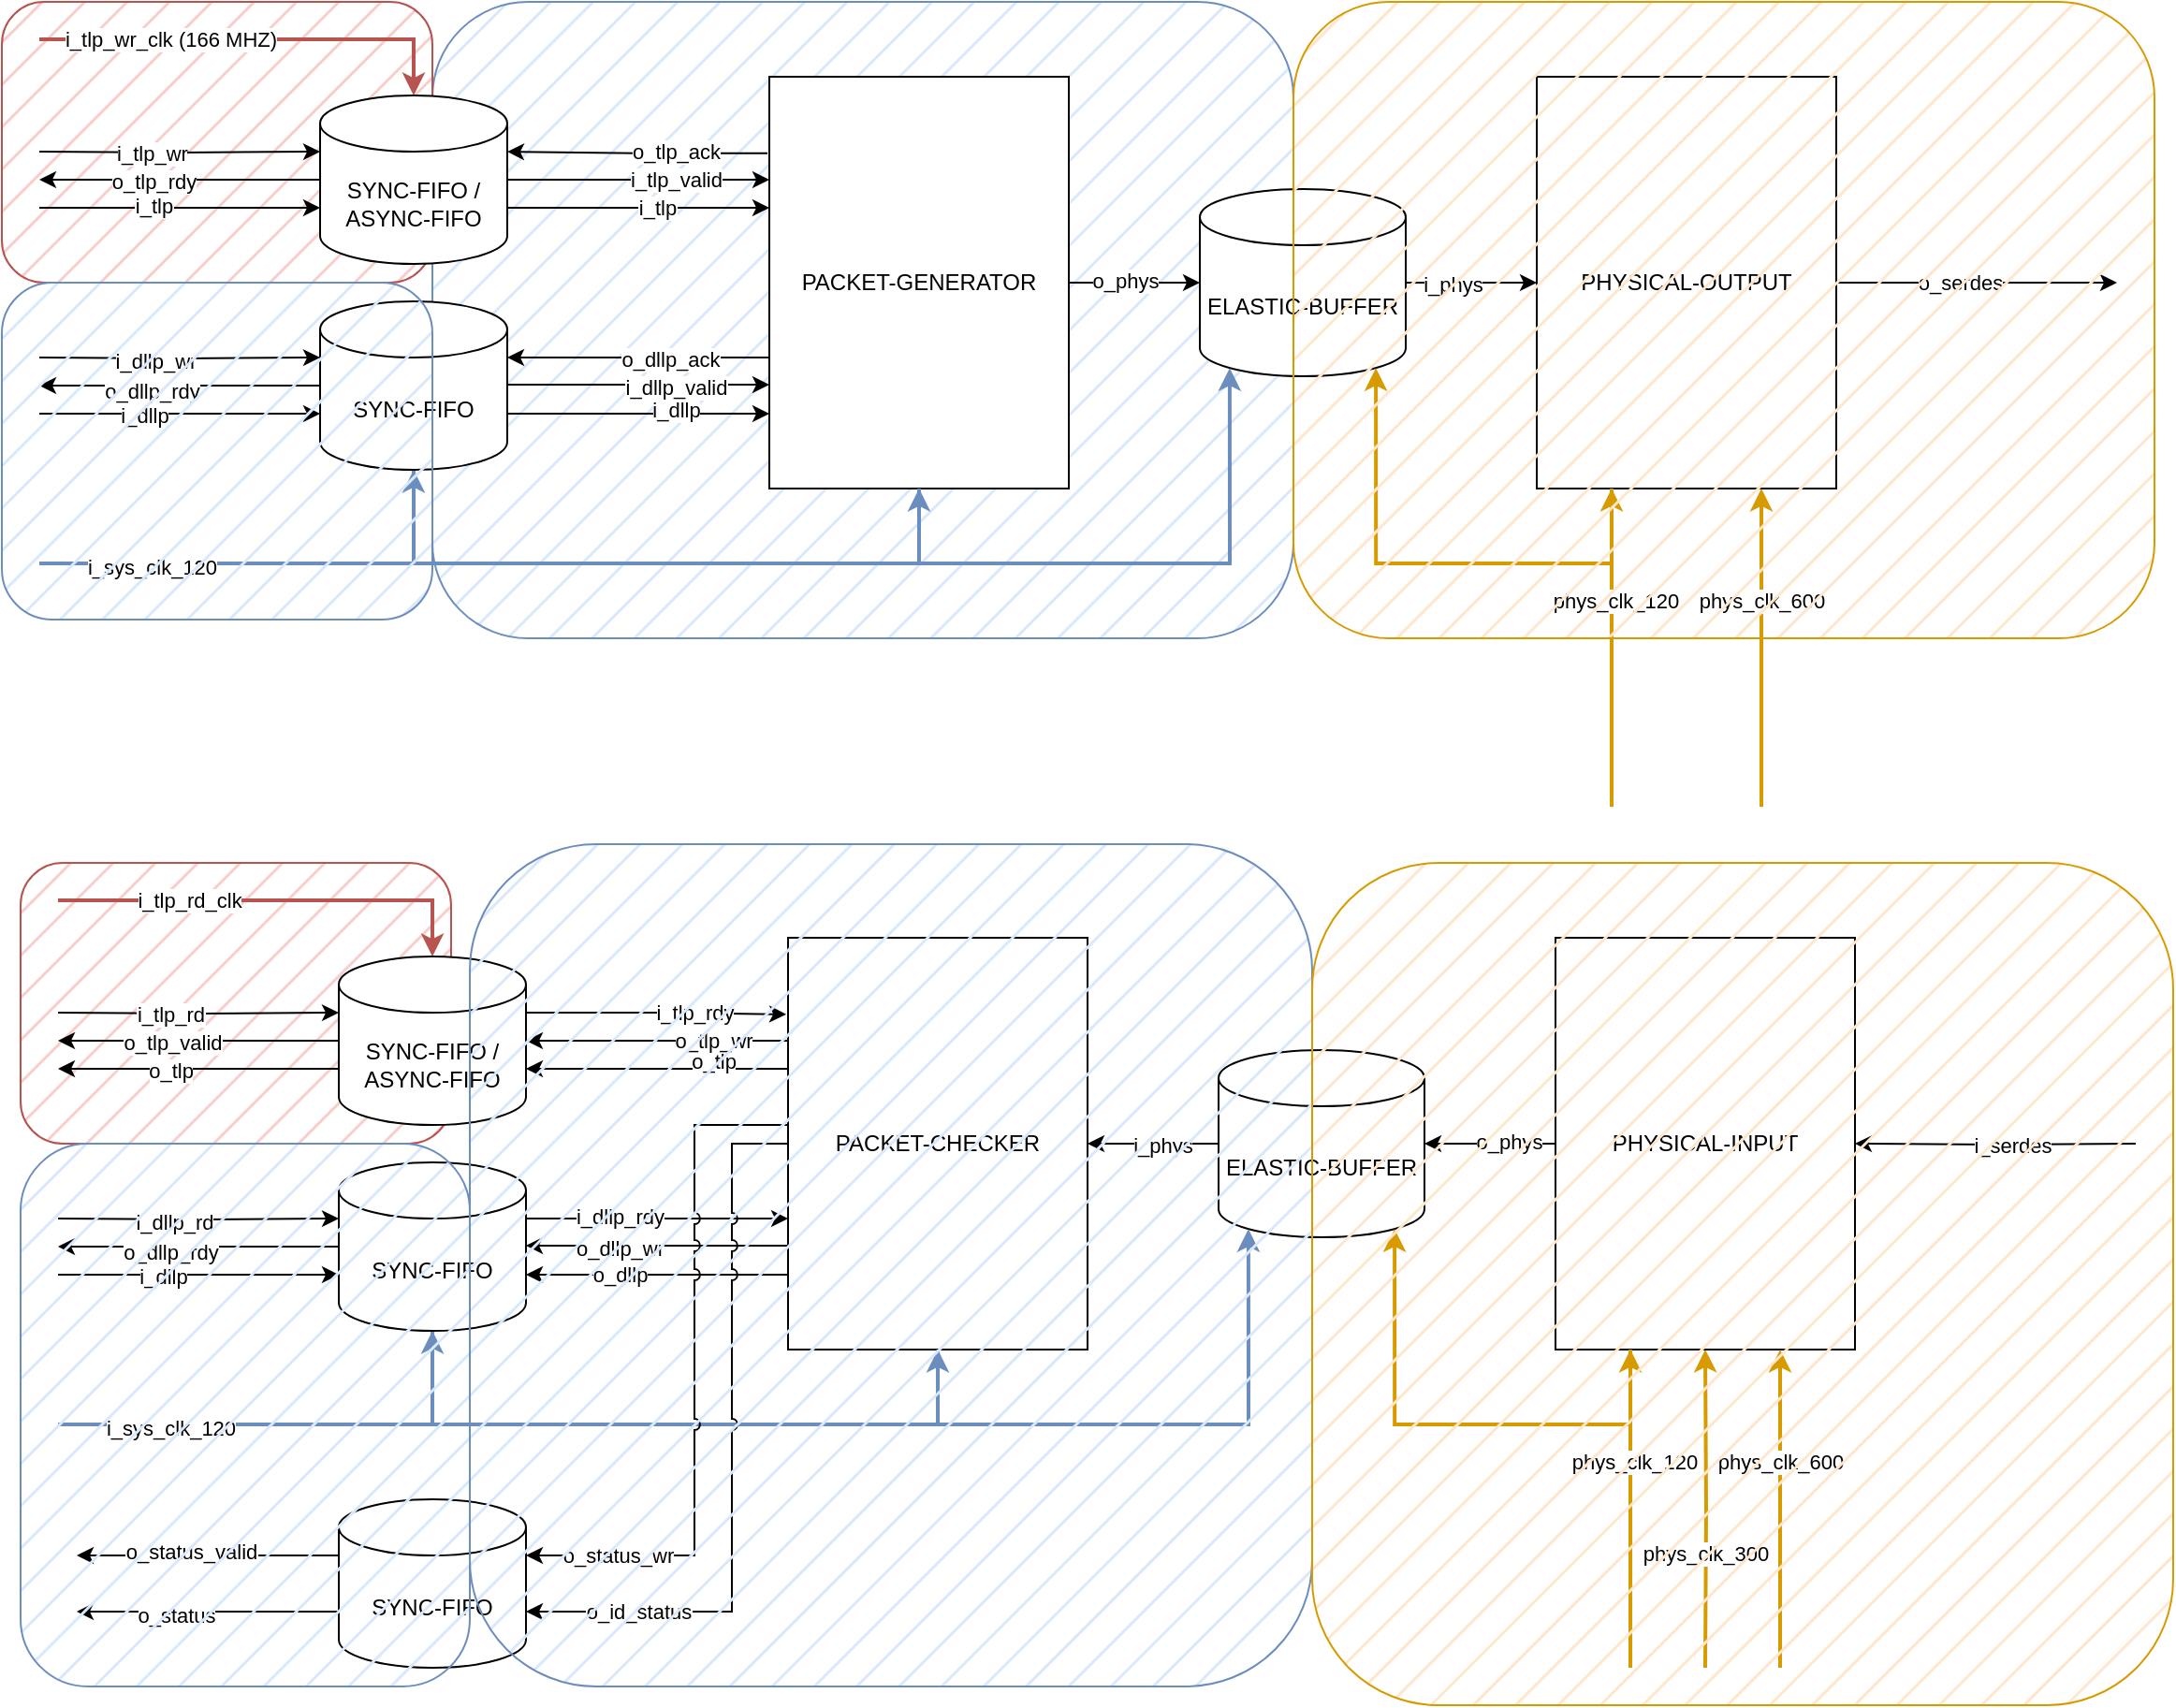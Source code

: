<mxfile version="24.6.3" type="device">
  <diagram name="Page-1" id="IiMLAjC9856wQdrE2s6C">
    <mxGraphModel dx="1434" dy="772" grid="1" gridSize="10" guides="1" tooltips="1" connect="1" arrows="1" fold="1" page="1" pageScale="1" pageWidth="1654" pageHeight="1169" math="0" shadow="0">
      <root>
        <mxCell id="0" />
        <mxCell id="1" parent="0" />
        <mxCell id="LMZZLOyAPDZheIqhsvom-49" value="" style="rounded=1;whiteSpace=wrap;html=1;fillColor=#dae8fc;strokeColor=#6c8ebf;fillStyle=hatch;" vertex="1" parent="1">
          <mxGeometry x="330" y="80" width="460" height="340" as="geometry" />
        </mxCell>
        <mxCell id="LMZZLOyAPDZheIqhsvom-48" value="" style="rounded=1;whiteSpace=wrap;html=1;fillColor=#f8cecc;strokeColor=#b85450;fillStyle=hatch;" vertex="1" parent="1">
          <mxGeometry x="100" y="80" width="230" height="150" as="geometry" />
        </mxCell>
        <mxCell id="LMZZLOyAPDZheIqhsvom-1" value="PACKET-GENERATOR" style="rounded=0;whiteSpace=wrap;html=1;" vertex="1" parent="1">
          <mxGeometry x="510" y="120" width="160" height="220" as="geometry" />
        </mxCell>
        <mxCell id="LMZZLOyAPDZheIqhsvom-6" style="edgeStyle=orthogonalEdgeStyle;rounded=0;orthogonalLoop=1;jettySize=auto;html=1;" edge="1" parent="1" source="LMZZLOyAPDZheIqhsvom-2">
          <mxGeometry relative="1" as="geometry">
            <mxPoint x="1230" y="230" as="targetPoint" />
          </mxGeometry>
        </mxCell>
        <mxCell id="LMZZLOyAPDZheIqhsvom-10" value="o_serdes" style="edgeLabel;html=1;align=center;verticalAlign=middle;resizable=0;points=[];" vertex="1" connectable="0" parent="LMZZLOyAPDZheIqhsvom-6">
          <mxGeometry x="-0.123" relative="1" as="geometry">
            <mxPoint as="offset" />
          </mxGeometry>
        </mxCell>
        <mxCell id="LMZZLOyAPDZheIqhsvom-41" style="edgeStyle=orthogonalEdgeStyle;rounded=0;orthogonalLoop=1;jettySize=auto;html=1;fillColor=#ffe6cc;strokeColor=#d79b00;strokeWidth=2;" edge="1" parent="1">
          <mxGeometry relative="1" as="geometry">
            <mxPoint x="960" y="340" as="targetPoint" />
            <mxPoint x="960" y="510" as="sourcePoint" />
          </mxGeometry>
        </mxCell>
        <mxCell id="LMZZLOyAPDZheIqhsvom-44" value="phys_clk_120" style="edgeLabel;html=1;align=center;verticalAlign=middle;resizable=0;points=[];" vertex="1" connectable="0" parent="LMZZLOyAPDZheIqhsvom-41">
          <mxGeometry x="0.012" y="-2" relative="1" as="geometry">
            <mxPoint y="-24" as="offset" />
          </mxGeometry>
        </mxCell>
        <mxCell id="LMZZLOyAPDZheIqhsvom-2" value="PHYSICAL-OUTPUT" style="rounded=0;whiteSpace=wrap;html=1;" vertex="1" parent="1">
          <mxGeometry x="920" y="120" width="160" height="220" as="geometry" />
        </mxCell>
        <mxCell id="LMZZLOyAPDZheIqhsvom-5" style="edgeStyle=orthogonalEdgeStyle;rounded=0;orthogonalLoop=1;jettySize=auto;html=1;entryX=0;entryY=0.5;entryDx=0;entryDy=0;" edge="1" parent="1" source="LMZZLOyAPDZheIqhsvom-3" target="LMZZLOyAPDZheIqhsvom-2">
          <mxGeometry relative="1" as="geometry" />
        </mxCell>
        <mxCell id="LMZZLOyAPDZheIqhsvom-47" value="i_phys" style="edgeLabel;html=1;align=center;verticalAlign=middle;resizable=0;points=[];" vertex="1" connectable="0" parent="LMZZLOyAPDZheIqhsvom-5">
          <mxGeometry x="-0.286" y="-1" relative="1" as="geometry">
            <mxPoint as="offset" />
          </mxGeometry>
        </mxCell>
        <mxCell id="LMZZLOyAPDZheIqhsvom-3" value="ELASTIC-BUFFER" style="shape=cylinder3;whiteSpace=wrap;html=1;boundedLbl=1;backgroundOutline=1;size=15;" vertex="1" parent="1">
          <mxGeometry x="740" y="180" width="110" height="100" as="geometry" />
        </mxCell>
        <mxCell id="LMZZLOyAPDZheIqhsvom-4" style="edgeStyle=orthogonalEdgeStyle;rounded=0;orthogonalLoop=1;jettySize=auto;html=1;entryX=0;entryY=0.5;entryDx=0;entryDy=0;entryPerimeter=0;" edge="1" parent="1" source="LMZZLOyAPDZheIqhsvom-1" target="LMZZLOyAPDZheIqhsvom-3">
          <mxGeometry relative="1" as="geometry" />
        </mxCell>
        <mxCell id="LMZZLOyAPDZheIqhsvom-46" value="o_phys" style="edgeLabel;html=1;align=center;verticalAlign=middle;resizable=0;points=[];" vertex="1" connectable="0" parent="LMZZLOyAPDZheIqhsvom-4">
          <mxGeometry x="-0.143" y="1" relative="1" as="geometry">
            <mxPoint as="offset" />
          </mxGeometry>
        </mxCell>
        <mxCell id="LMZZLOyAPDZheIqhsvom-8" style="edgeStyle=orthogonalEdgeStyle;rounded=0;orthogonalLoop=1;jettySize=auto;html=1;entryX=0;entryY=0.75;entryDx=0;entryDy=0;" edge="1" parent="1">
          <mxGeometry relative="1" as="geometry">
            <mxPoint x="370" y="300" as="sourcePoint" />
            <mxPoint x="510" y="300" as="targetPoint" />
          </mxGeometry>
        </mxCell>
        <mxCell id="LMZZLOyAPDZheIqhsvom-9" value="i_dllp" style="edgeLabel;html=1;align=center;verticalAlign=middle;resizable=0;points=[];" vertex="1" connectable="0" parent="LMZZLOyAPDZheIqhsvom-8">
          <mxGeometry x="-0.213" y="2" relative="1" as="geometry">
            <mxPoint x="35" as="offset" />
          </mxGeometry>
        </mxCell>
        <mxCell id="LMZZLOyAPDZheIqhsvom-18" style="edgeStyle=orthogonalEdgeStyle;rounded=0;orthogonalLoop=1;jettySize=auto;html=1;" edge="1" parent="1">
          <mxGeometry relative="1" as="geometry">
            <mxPoint x="270" y="300" as="targetPoint" />
            <mxPoint x="120" y="300" as="sourcePoint" />
          </mxGeometry>
        </mxCell>
        <mxCell id="LMZZLOyAPDZheIqhsvom-19" value="i_dllp" style="edgeLabel;html=1;align=center;verticalAlign=middle;resizable=0;points=[];" vertex="1" connectable="0" parent="LMZZLOyAPDZheIqhsvom-18">
          <mxGeometry x="-0.256" y="-1" relative="1" as="geometry">
            <mxPoint as="offset" />
          </mxGeometry>
        </mxCell>
        <mxCell id="LMZZLOyAPDZheIqhsvom-20" style="edgeStyle=orthogonalEdgeStyle;rounded=0;orthogonalLoop=1;jettySize=auto;html=1;fillColor=#dae8fc;strokeColor=#6c8ebf;strokeWidth=2;" edge="1" parent="1" target="LMZZLOyAPDZheIqhsvom-7">
          <mxGeometry relative="1" as="geometry">
            <mxPoint x="120" y="380" as="sourcePoint" />
            <Array as="points">
              <mxPoint x="120" y="380" />
              <mxPoint x="320" y="380" />
            </Array>
          </mxGeometry>
        </mxCell>
        <mxCell id="LMZZLOyAPDZheIqhsvom-21" value="i_sys_clk_120" style="edgeLabel;html=1;align=center;verticalAlign=middle;resizable=0;points=[];" vertex="1" connectable="0" parent="LMZZLOyAPDZheIqhsvom-20">
          <mxGeometry x="-0.656" y="-2" relative="1" as="geometry">
            <mxPoint x="17" as="offset" />
          </mxGeometry>
        </mxCell>
        <mxCell id="LMZZLOyAPDZheIqhsvom-26" style="edgeStyle=orthogonalEdgeStyle;rounded=0;orthogonalLoop=1;jettySize=auto;html=1;exitX=0;exitY=0;exitDx=0;exitDy=30;exitPerimeter=0;entryX=0;entryY=0;entryDx=0;entryDy=30;entryPerimeter=0;" edge="1" parent="1" target="LMZZLOyAPDZheIqhsvom-7">
          <mxGeometry relative="1" as="geometry">
            <mxPoint x="120" y="270" as="sourcePoint" />
          </mxGeometry>
        </mxCell>
        <mxCell id="LMZZLOyAPDZheIqhsvom-27" value="i_dllp_wr" style="edgeLabel;html=1;align=center;verticalAlign=middle;resizable=0;points=[];" vertex="1" connectable="0" parent="LMZZLOyAPDZheIqhsvom-26">
          <mxGeometry x="-0.176" y="-1" relative="1" as="geometry">
            <mxPoint as="offset" />
          </mxGeometry>
        </mxCell>
        <mxCell id="LMZZLOyAPDZheIqhsvom-28" style="edgeStyle=orthogonalEdgeStyle;rounded=0;orthogonalLoop=1;jettySize=auto;html=1;" edge="1" parent="1" source="LMZZLOyAPDZheIqhsvom-7">
          <mxGeometry relative="1" as="geometry">
            <mxPoint x="120" y="285" as="targetPoint" />
          </mxGeometry>
        </mxCell>
        <mxCell id="LMZZLOyAPDZheIqhsvom-29" value="o_dllp_rdy" style="edgeLabel;html=1;align=center;verticalAlign=middle;resizable=0;points=[];" vertex="1" connectable="0" parent="LMZZLOyAPDZheIqhsvom-28">
          <mxGeometry x="0.209" y="2" relative="1" as="geometry">
            <mxPoint as="offset" />
          </mxGeometry>
        </mxCell>
        <mxCell id="LMZZLOyAPDZheIqhsvom-38" style="edgeStyle=orthogonalEdgeStyle;rounded=0;orthogonalLoop=1;jettySize=auto;html=1;entryX=0.5;entryY=1;entryDx=0;entryDy=0;fillColor=#dae8fc;strokeColor=#6c8ebf;strokeWidth=2;" edge="1" parent="1" source="LMZZLOyAPDZheIqhsvom-7" target="LMZZLOyAPDZheIqhsvom-1">
          <mxGeometry relative="1" as="geometry">
            <Array as="points">
              <mxPoint x="320" y="380" />
              <mxPoint x="590" y="380" />
            </Array>
          </mxGeometry>
        </mxCell>
        <mxCell id="LMZZLOyAPDZheIqhsvom-7" value="SYNC-FIFO" style="shape=cylinder3;whiteSpace=wrap;html=1;boundedLbl=1;backgroundOutline=1;size=15;" vertex="1" parent="1">
          <mxGeometry x="270" y="240" width="100" height="90" as="geometry" />
        </mxCell>
        <mxCell id="LMZZLOyAPDZheIqhsvom-12" style="edgeStyle=orthogonalEdgeStyle;rounded=0;orthogonalLoop=1;jettySize=auto;html=1;entryX=0;entryY=0.25;entryDx=0;entryDy=0;" edge="1" parent="1">
          <mxGeometry relative="1" as="geometry">
            <mxPoint x="370" y="190" as="sourcePoint" />
            <mxPoint x="510" y="190" as="targetPoint" />
          </mxGeometry>
        </mxCell>
        <mxCell id="LMZZLOyAPDZheIqhsvom-13" value="i_tlp" style="edgeLabel;html=1;align=center;verticalAlign=middle;resizable=0;points=[];" vertex="1" connectable="0" parent="LMZZLOyAPDZheIqhsvom-12">
          <mxGeometry x="-0.186" y="-2" relative="1" as="geometry">
            <mxPoint x="23" y="-2" as="offset" />
          </mxGeometry>
        </mxCell>
        <mxCell id="LMZZLOyAPDZheIqhsvom-14" style="edgeStyle=orthogonalEdgeStyle;rounded=0;orthogonalLoop=1;jettySize=auto;html=1;" edge="1" parent="1">
          <mxGeometry relative="1" as="geometry">
            <mxPoint x="270" y="190" as="targetPoint" />
            <mxPoint x="120" y="190" as="sourcePoint" />
          </mxGeometry>
        </mxCell>
        <mxCell id="LMZZLOyAPDZheIqhsvom-15" value="i_tlp" style="edgeLabel;html=1;align=center;verticalAlign=middle;resizable=0;points=[];" vertex="1" connectable="0" parent="LMZZLOyAPDZheIqhsvom-14">
          <mxGeometry x="-0.19" y="1" relative="1" as="geometry">
            <mxPoint as="offset" />
          </mxGeometry>
        </mxCell>
        <mxCell id="LMZZLOyAPDZheIqhsvom-16" style="edgeStyle=orthogonalEdgeStyle;rounded=0;orthogonalLoop=1;jettySize=auto;html=1;fillColor=#f8cecc;strokeColor=#b85450;strokeWidth=2;" edge="1" parent="1" target="LMZZLOyAPDZheIqhsvom-11">
          <mxGeometry relative="1" as="geometry">
            <mxPoint x="120" y="100" as="sourcePoint" />
            <Array as="points">
              <mxPoint x="131" y="100" />
              <mxPoint x="320" y="100" />
            </Array>
          </mxGeometry>
        </mxCell>
        <mxCell id="LMZZLOyAPDZheIqhsvom-17" value="i_tlp_wr_clk (166 MHZ)" style="edgeLabel;html=1;align=center;verticalAlign=middle;resizable=0;points=[];" vertex="1" connectable="0" parent="LMZZLOyAPDZheIqhsvom-16">
          <mxGeometry x="-0.461" relative="1" as="geometry">
            <mxPoint x="8" as="offset" />
          </mxGeometry>
        </mxCell>
        <mxCell id="LMZZLOyAPDZheIqhsvom-22" style="edgeStyle=orthogonalEdgeStyle;rounded=0;orthogonalLoop=1;jettySize=auto;html=1;exitX=0;exitY=0;exitDx=0;exitDy=30;exitPerimeter=0;entryX=0;entryY=0;entryDx=0;entryDy=30;entryPerimeter=0;" edge="1" parent="1" target="LMZZLOyAPDZheIqhsvom-11">
          <mxGeometry relative="1" as="geometry">
            <mxPoint x="120" y="160" as="sourcePoint" />
          </mxGeometry>
        </mxCell>
        <mxCell id="LMZZLOyAPDZheIqhsvom-23" value="i_tlp_wr" style="edgeLabel;html=1;align=center;verticalAlign=middle;resizable=0;points=[];" vertex="1" connectable="0" parent="LMZZLOyAPDZheIqhsvom-22">
          <mxGeometry x="-0.282" relative="1" as="geometry">
            <mxPoint x="6" as="offset" />
          </mxGeometry>
        </mxCell>
        <mxCell id="LMZZLOyAPDZheIqhsvom-24" style="edgeStyle=orthogonalEdgeStyle;rounded=0;orthogonalLoop=1;jettySize=auto;html=1;" edge="1" parent="1" source="LMZZLOyAPDZheIqhsvom-11">
          <mxGeometry relative="1" as="geometry">
            <mxPoint x="120" y="175" as="targetPoint" />
          </mxGeometry>
        </mxCell>
        <mxCell id="LMZZLOyAPDZheIqhsvom-25" value="o_tlp_rdy" style="edgeLabel;html=1;align=center;verticalAlign=middle;resizable=0;points=[];" vertex="1" connectable="0" parent="LMZZLOyAPDZheIqhsvom-24">
          <mxGeometry x="0.342" y="1" relative="1" as="geometry">
            <mxPoint x="11" y="-1" as="offset" />
          </mxGeometry>
        </mxCell>
        <mxCell id="LMZZLOyAPDZheIqhsvom-30" style="edgeStyle=orthogonalEdgeStyle;rounded=0;orthogonalLoop=1;jettySize=auto;html=1;entryX=0;entryY=0.25;entryDx=0;entryDy=0;" edge="1" parent="1" source="LMZZLOyAPDZheIqhsvom-11" target="LMZZLOyAPDZheIqhsvom-1">
          <mxGeometry relative="1" as="geometry" />
        </mxCell>
        <mxCell id="LMZZLOyAPDZheIqhsvom-31" value="i_tlp_valid" style="edgeLabel;html=1;align=center;verticalAlign=middle;resizable=0;points=[];" vertex="1" connectable="0" parent="LMZZLOyAPDZheIqhsvom-30">
          <mxGeometry x="-0.271" y="-2" relative="1" as="geometry">
            <mxPoint x="39" y="-2" as="offset" />
          </mxGeometry>
        </mxCell>
        <mxCell id="LMZZLOyAPDZheIqhsvom-11" value="SYNC-FIFO /&lt;div&gt;ASYNC-FIFO&lt;/div&gt;" style="shape=cylinder3;whiteSpace=wrap;html=1;boundedLbl=1;backgroundOutline=1;size=15;" vertex="1" parent="1">
          <mxGeometry x="270" y="130" width="100" height="90" as="geometry" />
        </mxCell>
        <mxCell id="LMZZLOyAPDZheIqhsvom-32" style="edgeStyle=orthogonalEdgeStyle;rounded=0;orthogonalLoop=1;jettySize=auto;html=1;exitX=-0.006;exitY=0.186;exitDx=0;exitDy=0;exitPerimeter=0;entryX=1;entryY=0;entryDx=0;entryDy=30;entryPerimeter=0;" edge="1" parent="1" source="LMZZLOyAPDZheIqhsvom-1" target="LMZZLOyAPDZheIqhsvom-11">
          <mxGeometry relative="1" as="geometry" />
        </mxCell>
        <mxCell id="LMZZLOyAPDZheIqhsvom-33" value="o_tlp_ack" style="edgeLabel;html=1;align=center;verticalAlign=middle;resizable=0;points=[];" vertex="1" connectable="0" parent="LMZZLOyAPDZheIqhsvom-32">
          <mxGeometry x="0.285" y="-2" relative="1" as="geometry">
            <mxPoint x="40" y="2" as="offset" />
          </mxGeometry>
        </mxCell>
        <mxCell id="LMZZLOyAPDZheIqhsvom-34" style="edgeStyle=orthogonalEdgeStyle;rounded=0;orthogonalLoop=1;jettySize=auto;html=1;exitX=0;exitY=0.682;exitDx=0;exitDy=0;exitPerimeter=0;entryX=1;entryY=0;entryDx=0;entryDy=30;entryPerimeter=0;" edge="1" parent="1" source="LMZZLOyAPDZheIqhsvom-1" target="LMZZLOyAPDZheIqhsvom-7">
          <mxGeometry relative="1" as="geometry" />
        </mxCell>
        <mxCell id="LMZZLOyAPDZheIqhsvom-35" value="o_dllp_ack" style="edgeLabel;html=1;align=center;verticalAlign=middle;resizable=0;points=[];" vertex="1" connectable="0" parent="LMZZLOyAPDZheIqhsvom-34">
          <mxGeometry x="-0.243" y="1" relative="1" as="geometry">
            <mxPoint as="offset" />
          </mxGeometry>
        </mxCell>
        <mxCell id="LMZZLOyAPDZheIqhsvom-36" style="edgeStyle=orthogonalEdgeStyle;rounded=0;orthogonalLoop=1;jettySize=auto;html=1;exitX=0;exitY=0.682;exitDx=0;exitDy=0;exitPerimeter=0;entryX=1;entryY=0;entryDx=0;entryDy=30;entryPerimeter=0;" edge="1" parent="1">
          <mxGeometry relative="1" as="geometry">
            <mxPoint x="370" y="284.5" as="sourcePoint" />
            <mxPoint x="510" y="284.5" as="targetPoint" />
          </mxGeometry>
        </mxCell>
        <mxCell id="LMZZLOyAPDZheIqhsvom-37" value="i_dllp_valid" style="edgeLabel;html=1;align=center;verticalAlign=middle;resizable=0;points=[];" vertex="1" connectable="0" parent="LMZZLOyAPDZheIqhsvom-36">
          <mxGeometry x="-0.243" y="1" relative="1" as="geometry">
            <mxPoint x="37" y="2" as="offset" />
          </mxGeometry>
        </mxCell>
        <mxCell id="LMZZLOyAPDZheIqhsvom-40" style="edgeStyle=orthogonalEdgeStyle;rounded=0;orthogonalLoop=1;jettySize=auto;html=1;entryX=0.145;entryY=1;entryDx=0;entryDy=-4.35;entryPerimeter=0;fillColor=#dae8fc;strokeColor=#6c8ebf;strokeWidth=2;" edge="1" parent="1" source="LMZZLOyAPDZheIqhsvom-1" target="LMZZLOyAPDZheIqhsvom-3">
          <mxGeometry relative="1" as="geometry">
            <Array as="points">
              <mxPoint x="590" y="380" />
              <mxPoint x="756" y="380" />
            </Array>
          </mxGeometry>
        </mxCell>
        <mxCell id="LMZZLOyAPDZheIqhsvom-42" style="edgeStyle=orthogonalEdgeStyle;rounded=0;orthogonalLoop=1;jettySize=auto;html=1;fillColor=#ffe6cc;strokeColor=#d79b00;strokeWidth=2;" edge="1" parent="1">
          <mxGeometry relative="1" as="geometry">
            <mxPoint x="1040" y="340" as="targetPoint" />
            <mxPoint x="1040" y="510" as="sourcePoint" />
          </mxGeometry>
        </mxCell>
        <mxCell id="LMZZLOyAPDZheIqhsvom-43" value="phys_clk_600" style="edgeLabel;html=1;align=center;verticalAlign=middle;resizable=0;points=[];" vertex="1" connectable="0" parent="LMZZLOyAPDZheIqhsvom-42">
          <mxGeometry x="0.024" relative="1" as="geometry">
            <mxPoint y="-23" as="offset" />
          </mxGeometry>
        </mxCell>
        <mxCell id="LMZZLOyAPDZheIqhsvom-45" style="edgeStyle=orthogonalEdgeStyle;rounded=0;orthogonalLoop=1;jettySize=auto;html=1;exitX=0.25;exitY=1;exitDx=0;exitDy=0;fillColor=#ffe6cc;strokeColor=#d79b00;strokeWidth=2;entryX=0.855;entryY=1;entryDx=0;entryDy=-4.35;entryPerimeter=0;" edge="1" parent="1" source="LMZZLOyAPDZheIqhsvom-2" target="LMZZLOyAPDZheIqhsvom-3">
          <mxGeometry relative="1" as="geometry">
            <mxPoint x="820" y="330" as="targetPoint" />
            <Array as="points">
              <mxPoint x="960" y="380" />
              <mxPoint x="834" y="380" />
            </Array>
          </mxGeometry>
        </mxCell>
        <mxCell id="LMZZLOyAPDZheIqhsvom-50" value="" style="rounded=1;whiteSpace=wrap;html=1;fillColor=#dae8fc;strokeColor=#6c8ebf;fillStyle=hatch;" vertex="1" parent="1">
          <mxGeometry x="100" y="230" width="230" height="180" as="geometry" />
        </mxCell>
        <mxCell id="LMZZLOyAPDZheIqhsvom-51" value="" style="rounded=1;whiteSpace=wrap;html=1;fillColor=#ffe6cc;strokeColor=#d79b00;fillStyle=hatch;" vertex="1" parent="1">
          <mxGeometry x="790" y="80" width="460" height="340" as="geometry" />
        </mxCell>
        <mxCell id="LMZZLOyAPDZheIqhsvom-53" value="" style="rounded=1;whiteSpace=wrap;html=1;fillColor=#f8cecc;strokeColor=#b85450;fillStyle=hatch;" vertex="1" parent="1">
          <mxGeometry x="110" y="540" width="230" height="150" as="geometry" />
        </mxCell>
        <mxCell id="LMZZLOyAPDZheIqhsvom-54" value="PACKET-CHECKER" style="rounded=0;whiteSpace=wrap;html=1;" vertex="1" parent="1">
          <mxGeometry x="520" y="580" width="160" height="220" as="geometry" />
        </mxCell>
        <mxCell id="LMZZLOyAPDZheIqhsvom-55" style="edgeStyle=orthogonalEdgeStyle;rounded=0;orthogonalLoop=1;jettySize=auto;html=1;" edge="1" parent="1" target="LMZZLOyAPDZheIqhsvom-59">
          <mxGeometry relative="1" as="geometry">
            <mxPoint x="1240" y="690" as="sourcePoint" />
          </mxGeometry>
        </mxCell>
        <mxCell id="LMZZLOyAPDZheIqhsvom-56" value="i_serdes" style="edgeLabel;html=1;align=center;verticalAlign=middle;resizable=0;points=[];" vertex="1" connectable="0" parent="LMZZLOyAPDZheIqhsvom-55">
          <mxGeometry x="-0.123" relative="1" as="geometry">
            <mxPoint as="offset" />
          </mxGeometry>
        </mxCell>
        <mxCell id="LMZZLOyAPDZheIqhsvom-57" style="edgeStyle=orthogonalEdgeStyle;rounded=0;orthogonalLoop=1;jettySize=auto;html=1;fillColor=#ffe6cc;strokeColor=#d79b00;strokeWidth=2;" edge="1" parent="1">
          <mxGeometry relative="1" as="geometry">
            <mxPoint x="970" y="800" as="targetPoint" />
            <mxPoint x="970" y="970" as="sourcePoint" />
          </mxGeometry>
        </mxCell>
        <mxCell id="LMZZLOyAPDZheIqhsvom-58" value="phys_clk_120" style="edgeLabel;html=1;align=center;verticalAlign=middle;resizable=0;points=[];" vertex="1" connectable="0" parent="LMZZLOyAPDZheIqhsvom-57">
          <mxGeometry x="0.012" y="-2" relative="1" as="geometry">
            <mxPoint y="-24" as="offset" />
          </mxGeometry>
        </mxCell>
        <mxCell id="LMZZLOyAPDZheIqhsvom-102" style="edgeStyle=orthogonalEdgeStyle;rounded=0;orthogonalLoop=1;jettySize=auto;html=1;fillColor=#ffe6cc;strokeColor=#d79b00;strokeWidth=2;" edge="1" parent="1" target="LMZZLOyAPDZheIqhsvom-59">
          <mxGeometry relative="1" as="geometry">
            <mxPoint x="1010" y="970" as="sourcePoint" />
          </mxGeometry>
        </mxCell>
        <mxCell id="LMZZLOyAPDZheIqhsvom-103" value="phys_clk_300" style="edgeLabel;html=1;align=center;verticalAlign=middle;resizable=0;points=[];" vertex="1" connectable="0" parent="LMZZLOyAPDZheIqhsvom-102">
          <mxGeometry x="-0.284" y="1" relative="1" as="geometry">
            <mxPoint as="offset" />
          </mxGeometry>
        </mxCell>
        <mxCell id="LMZZLOyAPDZheIqhsvom-59" value="PHYSICAL-INPUT" style="rounded=0;whiteSpace=wrap;html=1;" vertex="1" parent="1">
          <mxGeometry x="930" y="580" width="160" height="220" as="geometry" />
        </mxCell>
        <mxCell id="LMZZLOyAPDZheIqhsvom-60" style="edgeStyle=orthogonalEdgeStyle;rounded=0;orthogonalLoop=1;jettySize=auto;html=1;exitX=0;exitY=0.5;exitDx=0;exitDy=0;" edge="1" parent="1" source="LMZZLOyAPDZheIqhsvom-59" target="LMZZLOyAPDZheIqhsvom-62">
          <mxGeometry relative="1" as="geometry" />
        </mxCell>
        <mxCell id="LMZZLOyAPDZheIqhsvom-61" value="o_phys" style="edgeLabel;html=1;align=center;verticalAlign=middle;resizable=0;points=[];" vertex="1" connectable="0" parent="LMZZLOyAPDZheIqhsvom-60">
          <mxGeometry x="-0.286" y="-1" relative="1" as="geometry">
            <mxPoint as="offset" />
          </mxGeometry>
        </mxCell>
        <mxCell id="LMZZLOyAPDZheIqhsvom-62" value="ELASTIC-BUFFER" style="shape=cylinder3;whiteSpace=wrap;html=1;boundedLbl=1;backgroundOutline=1;size=15;" vertex="1" parent="1">
          <mxGeometry x="750" y="640" width="110" height="100" as="geometry" />
        </mxCell>
        <mxCell id="LMZZLOyAPDZheIqhsvom-63" style="edgeStyle=orthogonalEdgeStyle;rounded=0;orthogonalLoop=1;jettySize=auto;html=1;exitX=0;exitY=0.5;exitDx=0;exitDy=0;exitPerimeter=0;" edge="1" parent="1" source="LMZZLOyAPDZheIqhsvom-62" target="LMZZLOyAPDZheIqhsvom-54">
          <mxGeometry relative="1" as="geometry" />
        </mxCell>
        <mxCell id="LMZZLOyAPDZheIqhsvom-64" value="i_phys" style="edgeLabel;html=1;align=center;verticalAlign=middle;resizable=0;points=[];" vertex="1" connectable="0" parent="LMZZLOyAPDZheIqhsvom-63">
          <mxGeometry x="-0.143" y="1" relative="1" as="geometry">
            <mxPoint as="offset" />
          </mxGeometry>
        </mxCell>
        <mxCell id="LMZZLOyAPDZheIqhsvom-65" style="edgeStyle=orthogonalEdgeStyle;rounded=0;orthogonalLoop=1;jettySize=auto;html=1;entryX=0;entryY=0.75;entryDx=0;entryDy=0;" edge="1" parent="1">
          <mxGeometry relative="1" as="geometry">
            <mxPoint x="520" y="760" as="sourcePoint" />
            <mxPoint x="380" y="760" as="targetPoint" />
          </mxGeometry>
        </mxCell>
        <mxCell id="LMZZLOyAPDZheIqhsvom-66" value="o_dllp" style="edgeLabel;html=1;align=center;verticalAlign=middle;resizable=0;points=[];" vertex="1" connectable="0" parent="LMZZLOyAPDZheIqhsvom-65">
          <mxGeometry x="-0.213" y="2" relative="1" as="geometry">
            <mxPoint x="-35" y="-2" as="offset" />
          </mxGeometry>
        </mxCell>
        <mxCell id="LMZZLOyAPDZheIqhsvom-67" style="edgeStyle=orthogonalEdgeStyle;rounded=0;orthogonalLoop=1;jettySize=auto;html=1;" edge="1" parent="1">
          <mxGeometry relative="1" as="geometry">
            <mxPoint x="280" y="760" as="targetPoint" />
            <mxPoint x="130" y="760" as="sourcePoint" />
          </mxGeometry>
        </mxCell>
        <mxCell id="LMZZLOyAPDZheIqhsvom-68" value="i_dllp" style="edgeLabel;html=1;align=center;verticalAlign=middle;resizable=0;points=[];" vertex="1" connectable="0" parent="LMZZLOyAPDZheIqhsvom-67">
          <mxGeometry x="-0.256" y="-1" relative="1" as="geometry">
            <mxPoint as="offset" />
          </mxGeometry>
        </mxCell>
        <mxCell id="LMZZLOyAPDZheIqhsvom-69" style="edgeStyle=orthogonalEdgeStyle;rounded=0;orthogonalLoop=1;jettySize=auto;html=1;fillColor=#dae8fc;strokeColor=#6c8ebf;strokeWidth=2;entryX=0.5;entryY=1;entryDx=0;entryDy=0;entryPerimeter=0;" edge="1" parent="1" target="LMZZLOyAPDZheIqhsvom-76">
          <mxGeometry relative="1" as="geometry">
            <mxPoint x="130" y="840" as="sourcePoint" />
            <Array as="points">
              <mxPoint x="330" y="840" />
            </Array>
            <mxPoint x="280" y="810" as="targetPoint" />
          </mxGeometry>
        </mxCell>
        <mxCell id="LMZZLOyAPDZheIqhsvom-70" value="i_sys_clk_120" style="edgeLabel;html=1;align=center;verticalAlign=middle;resizable=0;points=[];" vertex="1" connectable="0" parent="LMZZLOyAPDZheIqhsvom-69">
          <mxGeometry x="-0.656" y="-2" relative="1" as="geometry">
            <mxPoint x="17" as="offset" />
          </mxGeometry>
        </mxCell>
        <mxCell id="LMZZLOyAPDZheIqhsvom-71" style="edgeStyle=orthogonalEdgeStyle;rounded=0;orthogonalLoop=1;jettySize=auto;html=1;exitX=0;exitY=0;exitDx=0;exitDy=30;exitPerimeter=0;entryX=0;entryY=0;entryDx=0;entryDy=30;entryPerimeter=0;" edge="1" parent="1" target="LMZZLOyAPDZheIqhsvom-76">
          <mxGeometry relative="1" as="geometry">
            <mxPoint x="130" y="730" as="sourcePoint" />
          </mxGeometry>
        </mxCell>
        <mxCell id="LMZZLOyAPDZheIqhsvom-72" value="i_dllp_rd" style="edgeLabel;html=1;align=center;verticalAlign=middle;resizable=0;points=[];" vertex="1" connectable="0" parent="LMZZLOyAPDZheIqhsvom-71">
          <mxGeometry x="-0.176" y="-1" relative="1" as="geometry">
            <mxPoint as="offset" />
          </mxGeometry>
        </mxCell>
        <mxCell id="LMZZLOyAPDZheIqhsvom-73" style="edgeStyle=orthogonalEdgeStyle;rounded=0;orthogonalLoop=1;jettySize=auto;html=1;" edge="1" parent="1" source="LMZZLOyAPDZheIqhsvom-76">
          <mxGeometry relative="1" as="geometry">
            <mxPoint x="130" y="745" as="targetPoint" />
          </mxGeometry>
        </mxCell>
        <mxCell id="LMZZLOyAPDZheIqhsvom-74" value="o_dllp_rdy" style="edgeLabel;html=1;align=center;verticalAlign=middle;resizable=0;points=[];" vertex="1" connectable="0" parent="LMZZLOyAPDZheIqhsvom-73">
          <mxGeometry x="0.209" y="2" relative="1" as="geometry">
            <mxPoint as="offset" />
          </mxGeometry>
        </mxCell>
        <mxCell id="LMZZLOyAPDZheIqhsvom-75" style="edgeStyle=orthogonalEdgeStyle;rounded=0;orthogonalLoop=1;jettySize=auto;html=1;entryX=0.5;entryY=1;entryDx=0;entryDy=0;fillColor=#dae8fc;strokeColor=#6c8ebf;strokeWidth=2;" edge="1" parent="1">
          <mxGeometry relative="1" as="geometry">
            <Array as="points">
              <mxPoint x="330" y="840" />
              <mxPoint x="600" y="840" />
            </Array>
            <mxPoint x="330" y="790" as="sourcePoint" />
            <mxPoint x="600" y="800" as="targetPoint" />
          </mxGeometry>
        </mxCell>
        <mxCell id="LMZZLOyAPDZheIqhsvom-76" value="SYNC-FIFO" style="shape=cylinder3;whiteSpace=wrap;html=1;boundedLbl=1;backgroundOutline=1;size=15;" vertex="1" parent="1">
          <mxGeometry x="280" y="700" width="100" height="90" as="geometry" />
        </mxCell>
        <mxCell id="LMZZLOyAPDZheIqhsvom-77" style="edgeStyle=orthogonalEdgeStyle;rounded=0;orthogonalLoop=1;jettySize=auto;html=1;entryX=0;entryY=0.25;entryDx=0;entryDy=0;" edge="1" parent="1">
          <mxGeometry relative="1" as="geometry">
            <mxPoint x="520" y="650" as="sourcePoint" />
            <mxPoint x="380" y="650" as="targetPoint" />
          </mxGeometry>
        </mxCell>
        <mxCell id="LMZZLOyAPDZheIqhsvom-78" value="o_tlp" style="edgeLabel;html=1;align=center;verticalAlign=middle;resizable=0;points=[];" vertex="1" connectable="0" parent="LMZZLOyAPDZheIqhsvom-77">
          <mxGeometry x="-0.186" y="-2" relative="1" as="geometry">
            <mxPoint x="17" y="-2" as="offset" />
          </mxGeometry>
        </mxCell>
        <mxCell id="LMZZLOyAPDZheIqhsvom-79" style="edgeStyle=orthogonalEdgeStyle;rounded=0;orthogonalLoop=1;jettySize=auto;html=1;" edge="1" parent="1">
          <mxGeometry relative="1" as="geometry">
            <mxPoint x="130" y="650" as="targetPoint" />
            <mxPoint x="280" y="650" as="sourcePoint" />
          </mxGeometry>
        </mxCell>
        <mxCell id="LMZZLOyAPDZheIqhsvom-80" value="o_tlp" style="edgeLabel;html=1;align=center;verticalAlign=middle;resizable=0;points=[];" vertex="1" connectable="0" parent="LMZZLOyAPDZheIqhsvom-79">
          <mxGeometry x="-0.19" y="1" relative="1" as="geometry">
            <mxPoint x="-29" as="offset" />
          </mxGeometry>
        </mxCell>
        <mxCell id="LMZZLOyAPDZheIqhsvom-81" style="edgeStyle=orthogonalEdgeStyle;rounded=0;orthogonalLoop=1;jettySize=auto;html=1;fillColor=#f8cecc;strokeColor=#b85450;strokeWidth=2;" edge="1" parent="1" target="LMZZLOyAPDZheIqhsvom-89">
          <mxGeometry relative="1" as="geometry">
            <mxPoint x="130" y="560" as="sourcePoint" />
            <Array as="points">
              <mxPoint x="141" y="560" />
              <mxPoint x="330" y="560" />
            </Array>
          </mxGeometry>
        </mxCell>
        <mxCell id="LMZZLOyAPDZheIqhsvom-82" value="i_tlp_rd_clk" style="edgeLabel;html=1;align=center;verticalAlign=middle;resizable=0;points=[];" vertex="1" connectable="0" parent="LMZZLOyAPDZheIqhsvom-81">
          <mxGeometry x="-0.461" relative="1" as="geometry">
            <mxPoint x="8" as="offset" />
          </mxGeometry>
        </mxCell>
        <mxCell id="LMZZLOyAPDZheIqhsvom-83" style="edgeStyle=orthogonalEdgeStyle;rounded=0;orthogonalLoop=1;jettySize=auto;html=1;exitX=0;exitY=0;exitDx=0;exitDy=30;exitPerimeter=0;entryX=0;entryY=0;entryDx=0;entryDy=30;entryPerimeter=0;" edge="1" parent="1" target="LMZZLOyAPDZheIqhsvom-89">
          <mxGeometry relative="1" as="geometry">
            <mxPoint x="130" y="620" as="sourcePoint" />
          </mxGeometry>
        </mxCell>
        <mxCell id="LMZZLOyAPDZheIqhsvom-84" value="i_tlp_rd" style="edgeLabel;html=1;align=center;verticalAlign=middle;resizable=0;points=[];" vertex="1" connectable="0" parent="LMZZLOyAPDZheIqhsvom-83">
          <mxGeometry x="-0.282" relative="1" as="geometry">
            <mxPoint x="6" as="offset" />
          </mxGeometry>
        </mxCell>
        <mxCell id="LMZZLOyAPDZheIqhsvom-85" style="edgeStyle=orthogonalEdgeStyle;rounded=0;orthogonalLoop=1;jettySize=auto;html=1;" edge="1" parent="1" source="LMZZLOyAPDZheIqhsvom-89">
          <mxGeometry relative="1" as="geometry">
            <mxPoint x="130" y="635" as="targetPoint" />
          </mxGeometry>
        </mxCell>
        <mxCell id="LMZZLOyAPDZheIqhsvom-86" value="o_tlp_valid" style="edgeLabel;html=1;align=center;verticalAlign=middle;resizable=0;points=[];" vertex="1" connectable="0" parent="LMZZLOyAPDZheIqhsvom-85">
          <mxGeometry x="0.342" y="1" relative="1" as="geometry">
            <mxPoint x="11" y="-1" as="offset" />
          </mxGeometry>
        </mxCell>
        <mxCell id="LMZZLOyAPDZheIqhsvom-87" style="edgeStyle=orthogonalEdgeStyle;rounded=0;orthogonalLoop=1;jettySize=auto;html=1;exitX=0;exitY=0.25;exitDx=0;exitDy=0;" edge="1" parent="1" source="LMZZLOyAPDZheIqhsvom-54" target="LMZZLOyAPDZheIqhsvom-89">
          <mxGeometry relative="1" as="geometry" />
        </mxCell>
        <mxCell id="LMZZLOyAPDZheIqhsvom-88" value="o_tlp_wr" style="edgeLabel;html=1;align=center;verticalAlign=middle;resizable=0;points=[];" vertex="1" connectable="0" parent="LMZZLOyAPDZheIqhsvom-87">
          <mxGeometry x="-0.271" y="-2" relative="1" as="geometry">
            <mxPoint x="11" y="2" as="offset" />
          </mxGeometry>
        </mxCell>
        <mxCell id="LMZZLOyAPDZheIqhsvom-89" value="SYNC-FIFO /&lt;div&gt;ASYNC-FIFO&lt;/div&gt;" style="shape=cylinder3;whiteSpace=wrap;html=1;boundedLbl=1;backgroundOutline=1;size=15;" vertex="1" parent="1">
          <mxGeometry x="280" y="590" width="100" height="90" as="geometry" />
        </mxCell>
        <mxCell id="LMZZLOyAPDZheIqhsvom-90" style="edgeStyle=orthogonalEdgeStyle;rounded=0;orthogonalLoop=1;jettySize=auto;html=1;exitX=1;exitY=0;exitDx=0;exitDy=30;exitPerimeter=0;entryX=-0.006;entryY=0.186;entryDx=0;entryDy=0;entryPerimeter=0;" edge="1" parent="1" source="LMZZLOyAPDZheIqhsvom-89" target="LMZZLOyAPDZheIqhsvom-54">
          <mxGeometry relative="1" as="geometry" />
        </mxCell>
        <mxCell id="LMZZLOyAPDZheIqhsvom-91" value="i_tlp_rdy" style="edgeLabel;html=1;align=center;verticalAlign=middle;resizable=0;points=[];" vertex="1" connectable="0" parent="LMZZLOyAPDZheIqhsvom-90">
          <mxGeometry x="0.285" y="-2" relative="1" as="geometry">
            <mxPoint x="1" y="-3" as="offset" />
          </mxGeometry>
        </mxCell>
        <mxCell id="LMZZLOyAPDZheIqhsvom-92" style="edgeStyle=orthogonalEdgeStyle;rounded=0;orthogonalLoop=1;jettySize=auto;html=1;exitX=1;exitY=0;exitDx=0;exitDy=30;exitPerimeter=0;entryX=0;entryY=0.682;entryDx=0;entryDy=0;entryPerimeter=0;" edge="1" parent="1" source="LMZZLOyAPDZheIqhsvom-76" target="LMZZLOyAPDZheIqhsvom-54">
          <mxGeometry relative="1" as="geometry" />
        </mxCell>
        <mxCell id="LMZZLOyAPDZheIqhsvom-93" value="i_dllp_rdy" style="edgeLabel;html=1;align=center;verticalAlign=middle;resizable=0;points=[];" vertex="1" connectable="0" parent="LMZZLOyAPDZheIqhsvom-92">
          <mxGeometry x="-0.243" y="1" relative="1" as="geometry">
            <mxPoint x="-3" as="offset" />
          </mxGeometry>
        </mxCell>
        <mxCell id="LMZZLOyAPDZheIqhsvom-94" style="edgeStyle=orthogonalEdgeStyle;rounded=0;orthogonalLoop=1;jettySize=auto;html=1;exitX=0;exitY=0.682;exitDx=0;exitDy=0;exitPerimeter=0;entryX=1;entryY=0;entryDx=0;entryDy=30;entryPerimeter=0;" edge="1" parent="1">
          <mxGeometry relative="1" as="geometry">
            <mxPoint x="520" y="744.5" as="sourcePoint" />
            <mxPoint x="380" y="744.5" as="targetPoint" />
          </mxGeometry>
        </mxCell>
        <mxCell id="LMZZLOyAPDZheIqhsvom-95" value="o_dllp_wr" style="edgeLabel;html=1;align=center;verticalAlign=middle;resizable=0;points=[];" vertex="1" connectable="0" parent="LMZZLOyAPDZheIqhsvom-94">
          <mxGeometry x="-0.243" y="1" relative="1" as="geometry">
            <mxPoint x="-37" as="offset" />
          </mxGeometry>
        </mxCell>
        <mxCell id="LMZZLOyAPDZheIqhsvom-96" style="edgeStyle=orthogonalEdgeStyle;rounded=0;orthogonalLoop=1;jettySize=auto;html=1;entryX=0.145;entryY=1;entryDx=0;entryDy=-4.35;entryPerimeter=0;fillColor=#dae8fc;strokeColor=#6c8ebf;strokeWidth=2;" edge="1" parent="1" source="LMZZLOyAPDZheIqhsvom-54" target="LMZZLOyAPDZheIqhsvom-62">
          <mxGeometry relative="1" as="geometry">
            <Array as="points">
              <mxPoint x="600" y="840" />
              <mxPoint x="766" y="840" />
            </Array>
          </mxGeometry>
        </mxCell>
        <mxCell id="LMZZLOyAPDZheIqhsvom-97" style="edgeStyle=orthogonalEdgeStyle;rounded=0;orthogonalLoop=1;jettySize=auto;html=1;fillColor=#ffe6cc;strokeColor=#d79b00;strokeWidth=2;" edge="1" parent="1">
          <mxGeometry relative="1" as="geometry">
            <mxPoint x="1050" y="800" as="targetPoint" />
            <mxPoint x="1050" y="970" as="sourcePoint" />
          </mxGeometry>
        </mxCell>
        <mxCell id="LMZZLOyAPDZheIqhsvom-98" value="phys_clk_600" style="edgeLabel;html=1;align=center;verticalAlign=middle;resizable=0;points=[];" vertex="1" connectable="0" parent="LMZZLOyAPDZheIqhsvom-97">
          <mxGeometry x="0.024" relative="1" as="geometry">
            <mxPoint y="-23" as="offset" />
          </mxGeometry>
        </mxCell>
        <mxCell id="LMZZLOyAPDZheIqhsvom-99" style="edgeStyle=orthogonalEdgeStyle;rounded=0;orthogonalLoop=1;jettySize=auto;html=1;exitX=0.25;exitY=1;exitDx=0;exitDy=0;fillColor=#ffe6cc;strokeColor=#d79b00;strokeWidth=2;entryX=0.855;entryY=1;entryDx=0;entryDy=-4.35;entryPerimeter=0;" edge="1" parent="1" source="LMZZLOyAPDZheIqhsvom-59" target="LMZZLOyAPDZheIqhsvom-62">
          <mxGeometry relative="1" as="geometry">
            <mxPoint x="830" y="790" as="targetPoint" />
            <Array as="points">
              <mxPoint x="970" y="840" />
              <mxPoint x="844" y="840" />
            </Array>
          </mxGeometry>
        </mxCell>
        <mxCell id="LMZZLOyAPDZheIqhsvom-108" style="edgeStyle=orthogonalEdgeStyle;rounded=0;orthogonalLoop=1;jettySize=auto;html=1;exitX=0;exitY=0;exitDx=0;exitDy=30;exitPerimeter=0;" edge="1" parent="1" source="LMZZLOyAPDZheIqhsvom-104">
          <mxGeometry relative="1" as="geometry">
            <mxPoint x="140" y="910" as="targetPoint" />
          </mxGeometry>
        </mxCell>
        <mxCell id="LMZZLOyAPDZheIqhsvom-109" value="o_status_valid" style="edgeLabel;html=1;align=center;verticalAlign=middle;resizable=0;points=[];" vertex="1" connectable="0" parent="LMZZLOyAPDZheIqhsvom-108">
          <mxGeometry x="0.139" y="-3" relative="1" as="geometry">
            <mxPoint as="offset" />
          </mxGeometry>
        </mxCell>
        <mxCell id="LMZZLOyAPDZheIqhsvom-112" style="edgeStyle=orthogonalEdgeStyle;rounded=0;orthogonalLoop=1;jettySize=auto;html=1;exitX=0;exitY=0;exitDx=0;exitDy=60;exitPerimeter=0;" edge="1" parent="1" source="LMZZLOyAPDZheIqhsvom-104">
          <mxGeometry relative="1" as="geometry">
            <mxPoint x="140" y="940" as="targetPoint" />
          </mxGeometry>
        </mxCell>
        <mxCell id="LMZZLOyAPDZheIqhsvom-113" value="o_status" style="edgeLabel;html=1;align=center;verticalAlign=middle;resizable=0;points=[];" vertex="1" connectable="0" parent="LMZZLOyAPDZheIqhsvom-112">
          <mxGeometry x="0.253" y="1" relative="1" as="geometry">
            <mxPoint as="offset" />
          </mxGeometry>
        </mxCell>
        <mxCell id="LMZZLOyAPDZheIqhsvom-104" value="SYNC-FIFO" style="shape=cylinder3;whiteSpace=wrap;html=1;boundedLbl=1;backgroundOutline=1;size=15;" vertex="1" parent="1">
          <mxGeometry x="280" y="880" width="100" height="90" as="geometry" />
        </mxCell>
        <mxCell id="LMZZLOyAPDZheIqhsvom-105" style="edgeStyle=orthogonalEdgeStyle;rounded=0;orthogonalLoop=1;jettySize=auto;html=1;entryX=1;entryY=0;entryDx=0;entryDy=30;entryPerimeter=0;jumpStyle=arc;" edge="1" parent="1" source="LMZZLOyAPDZheIqhsvom-54" target="LMZZLOyAPDZheIqhsvom-104">
          <mxGeometry relative="1" as="geometry">
            <Array as="points">
              <mxPoint x="470" y="680" />
              <mxPoint x="470" y="910" />
            </Array>
          </mxGeometry>
        </mxCell>
        <mxCell id="LMZZLOyAPDZheIqhsvom-107" value="o_status_wr" style="edgeLabel;html=1;align=center;verticalAlign=middle;resizable=0;points=[];" vertex="1" connectable="0" parent="LMZZLOyAPDZheIqhsvom-105">
          <mxGeometry x="0.735" relative="1" as="geometry">
            <mxPoint as="offset" />
          </mxGeometry>
        </mxCell>
        <mxCell id="LMZZLOyAPDZheIqhsvom-106" value="o_id_status" style="edgeStyle=orthogonalEdgeStyle;rounded=0;orthogonalLoop=1;jettySize=auto;html=1;exitX=0;exitY=0.5;exitDx=0;exitDy=0;entryX=1;entryY=0;entryDx=0;entryDy=60;entryPerimeter=0;jumpStyle=arc;" edge="1" parent="1" source="LMZZLOyAPDZheIqhsvom-54" target="LMZZLOyAPDZheIqhsvom-104">
          <mxGeometry x="0.692" relative="1" as="geometry">
            <Array as="points">
              <mxPoint x="490" y="690" />
              <mxPoint x="490" y="940" />
            </Array>
            <mxPoint as="offset" />
          </mxGeometry>
        </mxCell>
        <mxCell id="LMZZLOyAPDZheIqhsvom-114" value="" style="rounded=1;whiteSpace=wrap;html=1;fillColor=#dae8fc;strokeColor=#6c8ebf;fillStyle=hatch;" vertex="1" parent="1">
          <mxGeometry x="110" y="690" width="240" height="290" as="geometry" />
        </mxCell>
        <mxCell id="LMZZLOyAPDZheIqhsvom-115" value="" style="rounded=1;whiteSpace=wrap;html=1;fillColor=#dae8fc;strokeColor=#6c8ebf;fillStyle=hatch;" vertex="1" parent="1">
          <mxGeometry x="350" y="530" width="450" height="450" as="geometry" />
        </mxCell>
        <mxCell id="LMZZLOyAPDZheIqhsvom-117" value="" style="rounded=1;whiteSpace=wrap;html=1;fillColor=#ffe6cc;strokeColor=#d79b00;fillStyle=hatch;" vertex="1" parent="1">
          <mxGeometry x="800" y="540" width="460" height="450" as="geometry" />
        </mxCell>
      </root>
    </mxGraphModel>
  </diagram>
</mxfile>
